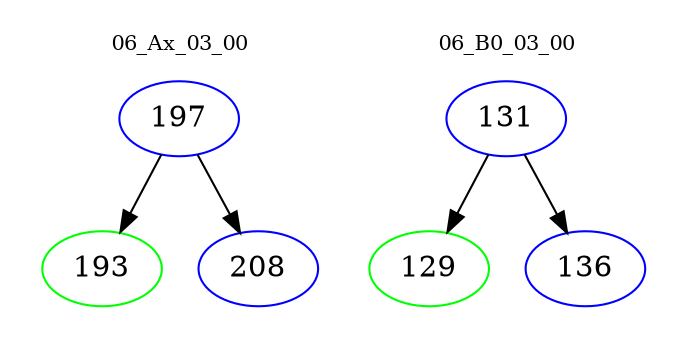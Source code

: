 digraph{
subgraph cluster_0 {
color = white
label = "06_Ax_03_00";
fontsize=10;
T0_197 [label="197", color="blue"]
T0_197 -> T0_193 [color="black"]
T0_193 [label="193", color="green"]
T0_197 -> T0_208 [color="black"]
T0_208 [label="208", color="blue"]
}
subgraph cluster_1 {
color = white
label = "06_B0_03_00";
fontsize=10;
T1_131 [label="131", color="blue"]
T1_131 -> T1_129 [color="black"]
T1_129 [label="129", color="green"]
T1_131 -> T1_136 [color="black"]
T1_136 [label="136", color="blue"]
}
}
